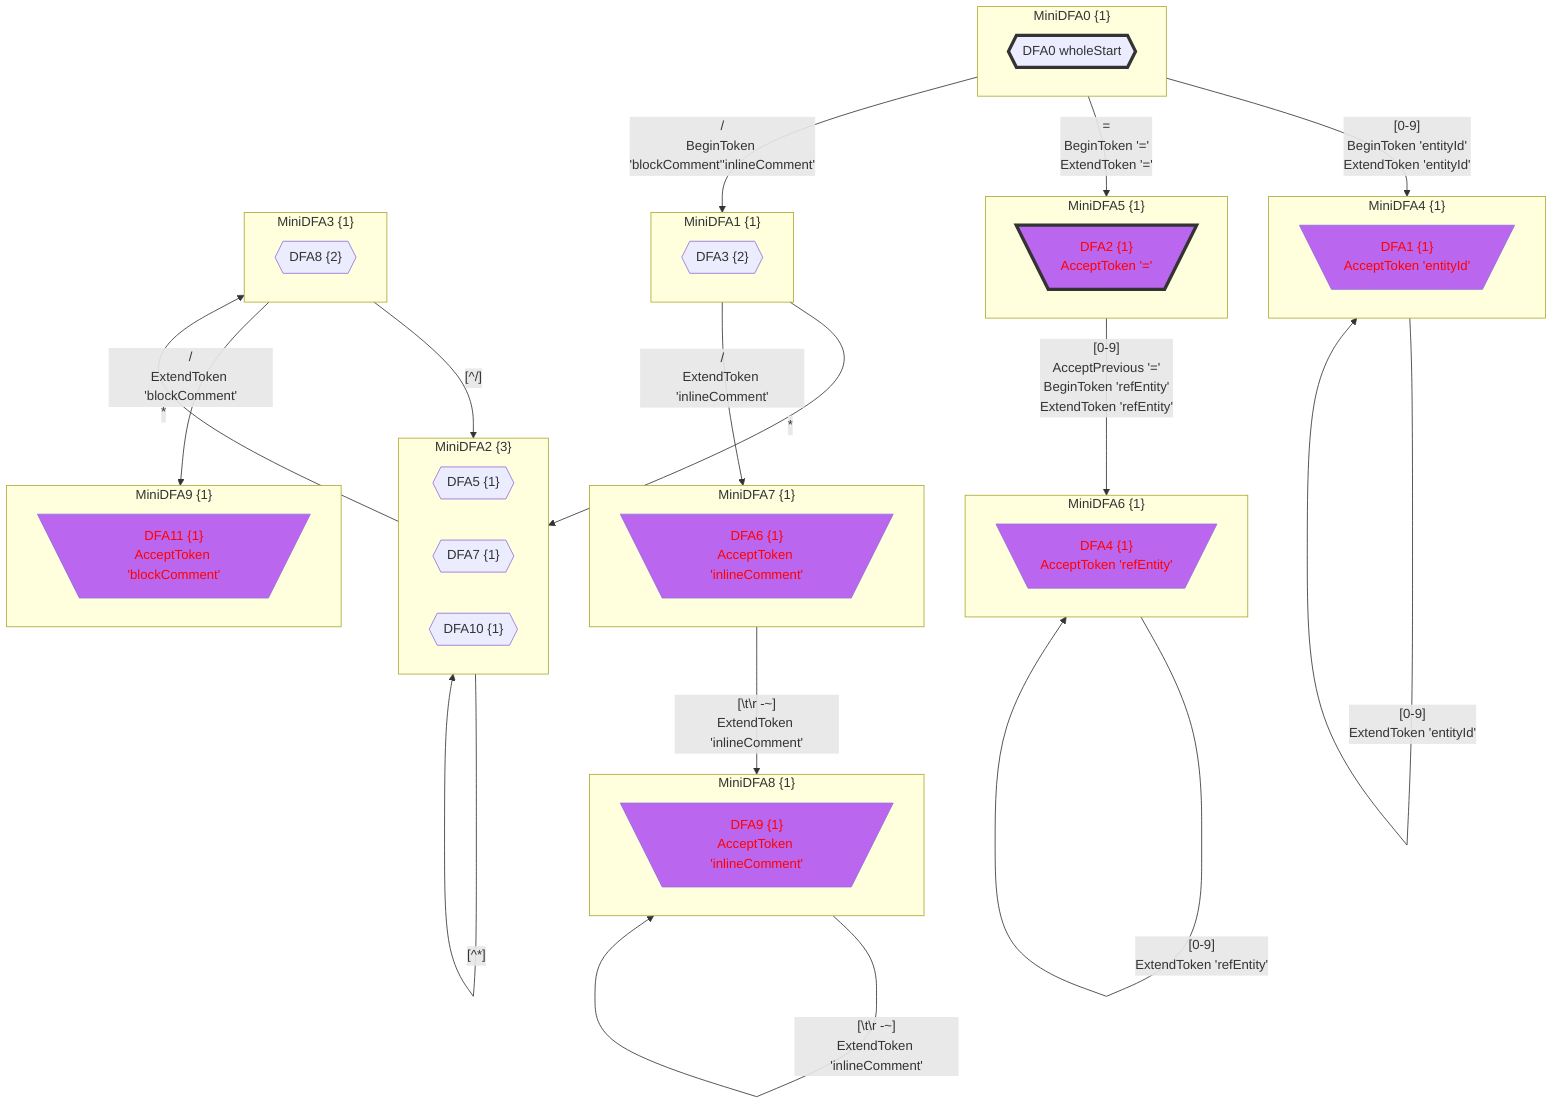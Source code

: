 flowchart
classDef c0001 color:#FF0000;
classDef c0010 stroke-dasharray: 10 10;
classDef c0011 stroke-dasharray: 10 10,color:#FF0000;
classDef c0100 fill:#BB66EE;
classDef c0101 fill:#BB66EE,color:#FF0000;
classDef c0110 fill:#BB66EE,stroke-dasharray: 10 10;
classDef c0111 fill:#BB66EE,stroke-dasharray: 10 10,color:#FF0000;
classDef c1000 stroke:#333,stroke-width:4px;
classDef c1001 stroke:#333,stroke-width:4px,color:#FF0000;
classDef c1010 stroke:#333,stroke-width:4px,stroke-dasharray: 10 10;
classDef c1011 stroke:#333,stroke-width:4px,stroke-dasharray: 10 10,color:#FF0000;
classDef c1100 stroke:#333,stroke-width:4px,fill:#BB66EE;
classDef c1101 stroke:#333,stroke-width:4px,fill:#BB66EE,color:#FF0000;
classDef c1110 stroke:#333,stroke-width:4px,fill:#BB66EE,stroke-dasharray: 10 10;
classDef c1111 stroke:#333,stroke-width:4px,fill:#BB66EE,stroke-dasharray: 10 10,color:#FF0000;
subgraph MiniDFA0_-1315845637["MiniDFA0 {1}"]
DFA0_-1247633812_0{{"DFA0 wholeStart"}}
class DFA0_-1247633812_0 c1000;
end
class MiniDFA0_-1315845637 c1000;
subgraph MiniDFA4_1442053852["MiniDFA4 {1}"]
DFA1_1778675542_1[\"DFA1 {1}
AcceptToken 'entityId'"/]
class DFA1_1778675542_1 c0101;
end
class MiniDFA4_1442053852 c0101;
subgraph MiniDFA5_185564740["MiniDFA5 {1}"]
DFA2_1260656262_2[\"DFA2 {1}
AcceptToken '='"/]
class DFA2_1260656262_2 c1101;
end
class MiniDFA5_185564740 c1101;
subgraph MiniDFA1_-678884485["MiniDFA1 {1}"]
DFA3_-1481152672_3{{"DFA3 {2}"}}
end
subgraph MiniDFA6_692057757["MiniDFA6 {1}"]
DFA4_1905852967_4[\"DFA4 {1}
AcceptToken 'refEntity'"/]
class DFA4_1905852967_4 c0101;
end
class MiniDFA6_692057757 c0101;
subgraph MiniDFA2_-385248872["MiniDFA2 {3}"]
DFA5_-8675653_5{{"DFA5 {1}"}}
DFA7_157542378_6{{"DFA7 {1}"}}
DFA10_-1871932841_7{{"DFA10 {1}"}}
end
subgraph MiniDFA7_-500746164["MiniDFA7 {1}"]
DFA6_-512962250_8[\"DFA6 {1}
AcceptToken 'inlineComment'"/]
class DFA6_-512962250_8 c0101;
end
class MiniDFA7_-500746164 c0101;
subgraph MiniDFA3_-1884997737["MiniDFA3 {1}"]
DFA8_-271251562_9{{"DFA8 {2}"}}
end
subgraph MiniDFA8_190811382["MiniDFA8 {1}"]
DFA9_-1647430205_10[\"DFA9 {1}
AcceptToken 'inlineComment'"/]
class DFA9_-1647430205_10 c0101;
end
class MiniDFA8_190811382 c0101;
subgraph MiniDFA9_1589134563["MiniDFA9 {1}"]
DFA11_1927963297_11[\"DFA11 {1}
AcceptToken 'blockComment'"/]
class DFA11_1927963297_11 c0101;
end
class MiniDFA9_1589134563 c0101;
MiniDFA0_-1315845637 -->|"[0-9]
BeginToken 'entityId'
ExtendToken 'entityId'"|MiniDFA4_1442053852
MiniDFA0_-1315845637 -->|"=
BeginToken '='
ExtendToken '='"|MiniDFA5_185564740
MiniDFA0_-1315845637 -->|"/
BeginToken 'blockComment''inlineComment'"|MiniDFA1_-678884485
MiniDFA4_1442053852 -->|"[0-9]
ExtendToken 'entityId'"|MiniDFA4_1442053852
MiniDFA5_185564740 -->|"[0-9]
AcceptPrevious '='
BeginToken 'refEntity'
ExtendToken 'refEntity'"|MiniDFA6_692057757
MiniDFA1_-678884485 -->|"*"|MiniDFA2_-385248872
MiniDFA1_-678884485 -->|"/
ExtendToken 'inlineComment'"|MiniDFA7_-500746164
MiniDFA6_692057757 -->|"[0-9]
ExtendToken 'refEntity'"|MiniDFA6_692057757
MiniDFA2_-385248872 -->|"[^*]"|MiniDFA2_-385248872
MiniDFA2_-385248872 -->|"*"|MiniDFA3_-1884997737
MiniDFA7_-500746164 -->|"[#92;t#92;r#32;-~]
ExtendToken 'inlineComment'"|MiniDFA8_190811382
MiniDFA3_-1884997737 -->|"[^/]"|MiniDFA2_-385248872
MiniDFA3_-1884997737 -->|"/
ExtendToken 'blockComment'"|MiniDFA9_1589134563
MiniDFA8_190811382 -->|"[#92;t#92;r#32;-~]
ExtendToken 'inlineComment'"|MiniDFA8_190811382